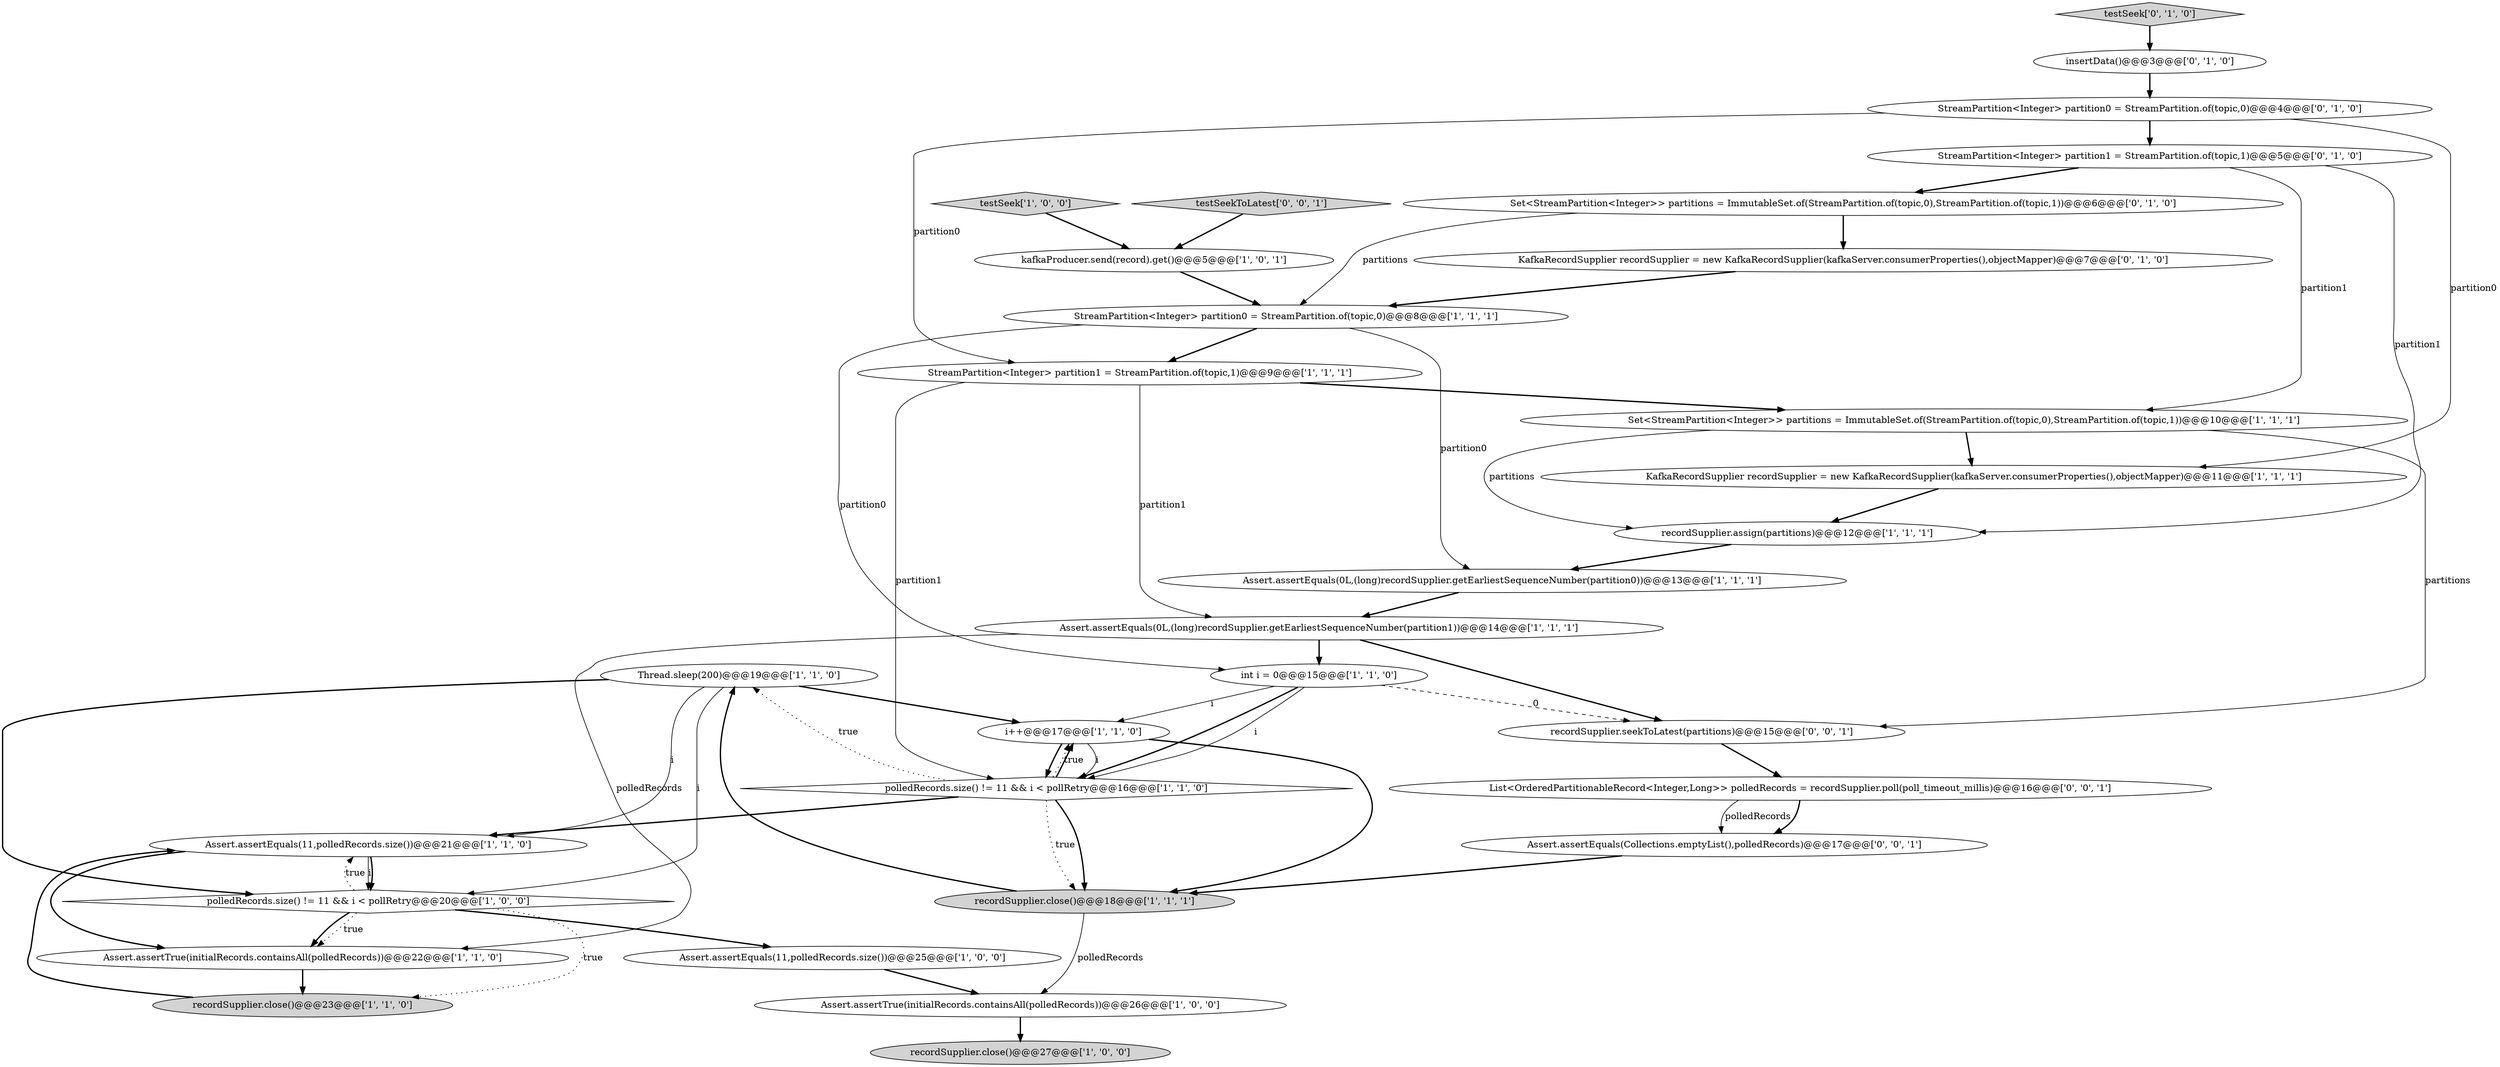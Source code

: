 digraph {
13 [style = filled, label = "Thread.sleep(200)@@@19@@@['1', '1', '0']", fillcolor = white, shape = ellipse image = "AAA0AAABBB1BBB"];
15 [style = filled, label = "Set<StreamPartition<Integer>> partitions = ImmutableSet.of(StreamPartition.of(topic,0),StreamPartition.of(topic,1))@@@10@@@['1', '1', '1']", fillcolor = white, shape = ellipse image = "AAA0AAABBB1BBB"];
17 [style = filled, label = "Assert.assertEquals(11,polledRecords.size())@@@21@@@['1', '1', '0']", fillcolor = white, shape = ellipse image = "AAA0AAABBB1BBB"];
12 [style = filled, label = "recordSupplier.close()@@@18@@@['1', '1', '1']", fillcolor = lightgray, shape = ellipse image = "AAA0AAABBB1BBB"];
26 [style = filled, label = "insertData()@@@3@@@['0', '1', '0']", fillcolor = white, shape = ellipse image = "AAA0AAABBB2BBB"];
21 [style = filled, label = "KafkaRecordSupplier recordSupplier = new KafkaRecordSupplier(kafkaServer.consumerProperties(),objectMapper)@@@7@@@['0', '1', '0']", fillcolor = white, shape = ellipse image = "AAA0AAABBB2BBB"];
6 [style = filled, label = "Assert.assertTrue(initialRecords.containsAll(polledRecords))@@@26@@@['1', '0', '0']", fillcolor = white, shape = ellipse image = "AAA0AAABBB1BBB"];
2 [style = filled, label = "testSeek['1', '0', '0']", fillcolor = lightgray, shape = diamond image = "AAA0AAABBB1BBB"];
20 [style = filled, label = "int i = 0@@@15@@@['1', '1', '0']", fillcolor = white, shape = ellipse image = "AAA0AAABBB1BBB"];
10 [style = filled, label = "Assert.assertEquals(11,polledRecords.size())@@@25@@@['1', '0', '0']", fillcolor = white, shape = ellipse image = "AAA0AAABBB1BBB"];
5 [style = filled, label = "Assert.assertEquals(0L,(long)recordSupplier.getEarliestSequenceNumber(partition0))@@@13@@@['1', '1', '1']", fillcolor = white, shape = ellipse image = "AAA0AAABBB1BBB"];
23 [style = filled, label = "StreamPartition<Integer> partition0 = StreamPartition.of(topic,0)@@@4@@@['0', '1', '0']", fillcolor = white, shape = ellipse image = "AAA0AAABBB2BBB"];
4 [style = filled, label = "StreamPartition<Integer> partition0 = StreamPartition.of(topic,0)@@@8@@@['1', '1', '1']", fillcolor = white, shape = ellipse image = "AAA0AAABBB1BBB"];
24 [style = filled, label = "Set<StreamPartition<Integer>> partitions = ImmutableSet.of(StreamPartition.of(topic,0),StreamPartition.of(topic,1))@@@6@@@['0', '1', '0']", fillcolor = white, shape = ellipse image = "AAA0AAABBB2BBB"];
11 [style = filled, label = "polledRecords.size() != 11 && i < pollRetry@@@20@@@['1', '0', '0']", fillcolor = white, shape = diamond image = "AAA0AAABBB1BBB"];
30 [style = filled, label = "testSeekToLatest['0', '0', '1']", fillcolor = lightgray, shape = diamond image = "AAA0AAABBB3BBB"];
18 [style = filled, label = "recordSupplier.assign(partitions)@@@12@@@['1', '1', '1']", fillcolor = white, shape = ellipse image = "AAA0AAABBB1BBB"];
1 [style = filled, label = "Assert.assertTrue(initialRecords.containsAll(polledRecords))@@@22@@@['1', '1', '0']", fillcolor = white, shape = ellipse image = "AAA0AAABBB1BBB"];
19 [style = filled, label = "Assert.assertEquals(0L,(long)recordSupplier.getEarliestSequenceNumber(partition1))@@@14@@@['1', '1', '1']", fillcolor = white, shape = ellipse image = "AAA0AAABBB1BBB"];
9 [style = filled, label = "recordSupplier.close()@@@23@@@['1', '1', '0']", fillcolor = lightgray, shape = ellipse image = "AAA0AAABBB1BBB"];
25 [style = filled, label = "testSeek['0', '1', '0']", fillcolor = lightgray, shape = diamond image = "AAA0AAABBB2BBB"];
3 [style = filled, label = "KafkaRecordSupplier recordSupplier = new KafkaRecordSupplier(kafkaServer.consumerProperties(),objectMapper)@@@11@@@['1', '1', '1']", fillcolor = white, shape = ellipse image = "AAA0AAABBB1BBB"];
22 [style = filled, label = "StreamPartition<Integer> partition1 = StreamPartition.of(topic,1)@@@5@@@['0', '1', '0']", fillcolor = white, shape = ellipse image = "AAA0AAABBB2BBB"];
0 [style = filled, label = "polledRecords.size() != 11 && i < pollRetry@@@16@@@['1', '1', '0']", fillcolor = white, shape = diamond image = "AAA0AAABBB1BBB"];
7 [style = filled, label = "kafkaProducer.send(record).get()@@@5@@@['1', '0', '1']", fillcolor = white, shape = ellipse image = "AAA0AAABBB1BBB"];
16 [style = filled, label = "StreamPartition<Integer> partition1 = StreamPartition.of(topic,1)@@@9@@@['1', '1', '1']", fillcolor = white, shape = ellipse image = "AAA0AAABBB1BBB"];
28 [style = filled, label = "recordSupplier.seekToLatest(partitions)@@@15@@@['0', '0', '1']", fillcolor = white, shape = ellipse image = "AAA0AAABBB3BBB"];
14 [style = filled, label = "i++@@@17@@@['1', '1', '0']", fillcolor = white, shape = ellipse image = "AAA0AAABBB1BBB"];
29 [style = filled, label = "Assert.assertEquals(Collections.emptyList(),polledRecords)@@@17@@@['0', '0', '1']", fillcolor = white, shape = ellipse image = "AAA0AAABBB3BBB"];
8 [style = filled, label = "recordSupplier.close()@@@27@@@['1', '0', '0']", fillcolor = lightgray, shape = ellipse image = "AAA0AAABBB1BBB"];
27 [style = filled, label = "List<OrderedPartitionableRecord<Integer,Long>> polledRecords = recordSupplier.poll(poll_timeout_millis)@@@16@@@['0', '0', '1']", fillcolor = white, shape = ellipse image = "AAA0AAABBB3BBB"];
16->15 [style = bold, label=""];
0->12 [style = dotted, label="true"];
4->20 [style = solid, label="partition0"];
15->28 [style = solid, label="partitions"];
12->6 [style = solid, label="polledRecords"];
13->17 [style = solid, label="i"];
0->13 [style = dotted, label="true"];
17->1 [style = bold, label=""];
22->15 [style = solid, label="partition1"];
11->1 [style = bold, label=""];
0->17 [style = bold, label=""];
16->19 [style = solid, label="partition1"];
11->1 [style = dotted, label="true"];
19->20 [style = bold, label=""];
0->12 [style = bold, label=""];
17->11 [style = solid, label="i"];
20->0 [style = bold, label=""];
20->28 [style = dashed, label="0"];
20->14 [style = solid, label="i"];
11->17 [style = dotted, label="true"];
22->18 [style = solid, label="partition1"];
9->17 [style = bold, label=""];
11->9 [style = dotted, label="true"];
7->4 [style = bold, label=""];
15->3 [style = bold, label=""];
23->16 [style = solid, label="partition0"];
13->11 [style = bold, label=""];
10->6 [style = bold, label=""];
19->1 [style = solid, label="polledRecords"];
1->9 [style = bold, label=""];
15->18 [style = solid, label="partitions"];
23->3 [style = solid, label="partition0"];
3->18 [style = bold, label=""];
5->19 [style = bold, label=""];
12->13 [style = bold, label=""];
0->14 [style = bold, label=""];
29->12 [style = bold, label=""];
13->11 [style = solid, label="i"];
23->22 [style = bold, label=""];
24->4 [style = solid, label="partitions"];
14->0 [style = bold, label=""];
24->21 [style = bold, label=""];
16->0 [style = solid, label="partition1"];
11->10 [style = bold, label=""];
27->29 [style = solid, label="polledRecords"];
30->7 [style = bold, label=""];
18->5 [style = bold, label=""];
14->12 [style = bold, label=""];
26->23 [style = bold, label=""];
6->8 [style = bold, label=""];
25->26 [style = bold, label=""];
20->0 [style = solid, label="i"];
14->0 [style = solid, label="i"];
4->5 [style = solid, label="partition0"];
0->14 [style = dotted, label="true"];
19->28 [style = bold, label=""];
2->7 [style = bold, label=""];
22->24 [style = bold, label=""];
28->27 [style = bold, label=""];
27->29 [style = bold, label=""];
13->14 [style = bold, label=""];
4->16 [style = bold, label=""];
21->4 [style = bold, label=""];
17->11 [style = bold, label=""];
}
